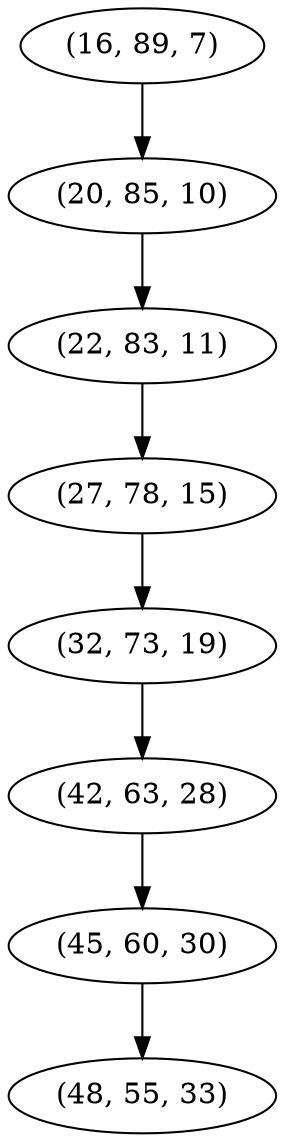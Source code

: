 digraph tree {
    "(16, 89, 7)";
    "(20, 85, 10)";
    "(22, 83, 11)";
    "(27, 78, 15)";
    "(32, 73, 19)";
    "(42, 63, 28)";
    "(45, 60, 30)";
    "(48, 55, 33)";
    "(16, 89, 7)" -> "(20, 85, 10)";
    "(20, 85, 10)" -> "(22, 83, 11)";
    "(22, 83, 11)" -> "(27, 78, 15)";
    "(27, 78, 15)" -> "(32, 73, 19)";
    "(32, 73, 19)" -> "(42, 63, 28)";
    "(42, 63, 28)" -> "(45, 60, 30)";
    "(45, 60, 30)" -> "(48, 55, 33)";
}
